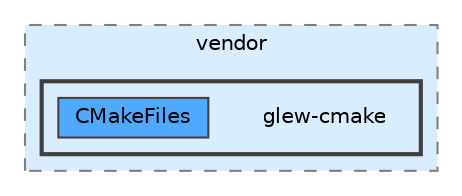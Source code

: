 digraph "build/vendor/glew-cmake"
{
 // LATEX_PDF_SIZE
  bgcolor="transparent";
  edge [fontname=Helvetica,fontsize=10,labelfontname=Helvetica,labelfontsize=10];
  node [fontname=Helvetica,fontsize=10,shape=box,height=0.2,width=0.4];
  compound=true
  subgraph clusterdir_5419a73a972328982e4314dadb4d6582 {
    graph [ bgcolor="#daedff", pencolor="grey50", label="vendor", fontname=Helvetica,fontsize=10 style="filled,dashed", URL="dir_5419a73a972328982e4314dadb4d6582.html",tooltip=""]
  subgraph clusterdir_838119d7fd6adc8eea3a0862c303a04f {
    graph [ bgcolor="#daedff", pencolor="grey25", label="", fontname=Helvetica,fontsize=10 style="filled,bold", URL="dir_838119d7fd6adc8eea3a0862c303a04f.html",tooltip=""]
    dir_838119d7fd6adc8eea3a0862c303a04f [shape=plaintext, label="glew-cmake"];
  dir_7c76ee6505601c84660c8ab1bbc0797d [label="CMakeFiles", fillcolor="#4ea9ff", color="grey25", style="filled", URL="dir_7c76ee6505601c84660c8ab1bbc0797d.html",tooltip=""];
  }
  }
}
